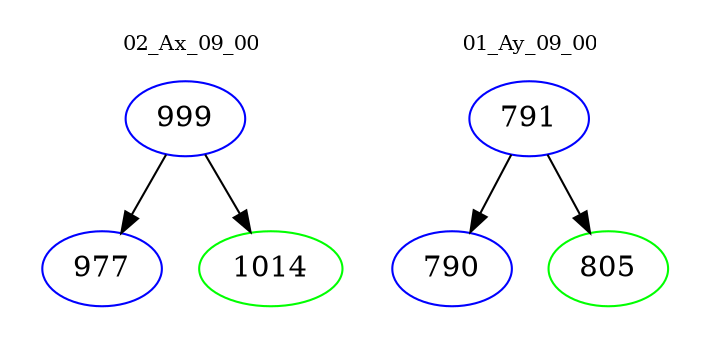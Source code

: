 digraph{
subgraph cluster_0 {
color = white
label = "02_Ax_09_00";
fontsize=10;
T0_999 [label="999", color="blue"]
T0_999 -> T0_977 [color="black"]
T0_977 [label="977", color="blue"]
T0_999 -> T0_1014 [color="black"]
T0_1014 [label="1014", color="green"]
}
subgraph cluster_1 {
color = white
label = "01_Ay_09_00";
fontsize=10;
T1_791 [label="791", color="blue"]
T1_791 -> T1_790 [color="black"]
T1_790 [label="790", color="blue"]
T1_791 -> T1_805 [color="black"]
T1_805 [label="805", color="green"]
}
}
